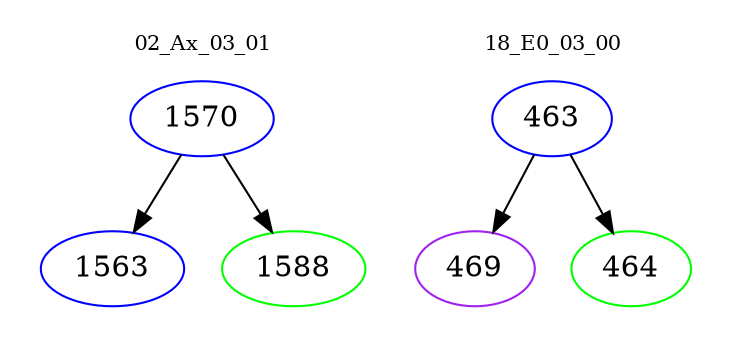 digraph{
subgraph cluster_0 {
color = white
label = "02_Ax_03_01";
fontsize=10;
T0_1570 [label="1570", color="blue"]
T0_1570 -> T0_1563 [color="black"]
T0_1563 [label="1563", color="blue"]
T0_1570 -> T0_1588 [color="black"]
T0_1588 [label="1588", color="green"]
}
subgraph cluster_1 {
color = white
label = "18_E0_03_00";
fontsize=10;
T1_463 [label="463", color="blue"]
T1_463 -> T1_469 [color="black"]
T1_469 [label="469", color="purple"]
T1_463 -> T1_464 [color="black"]
T1_464 [label="464", color="green"]
}
}
